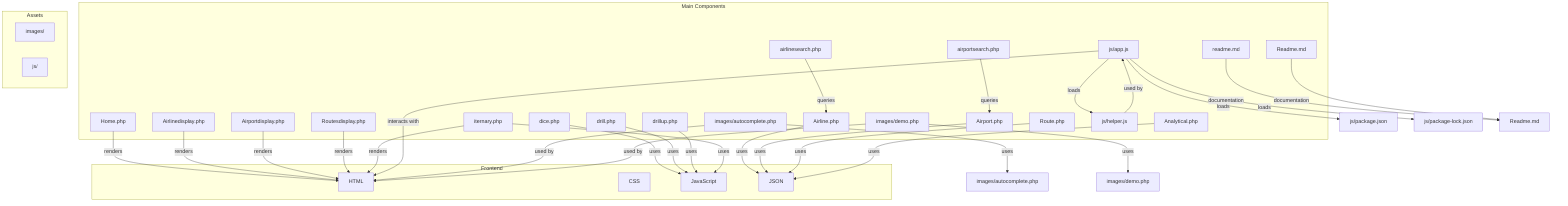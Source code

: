 graph TD
    subgraph "Main Components"
        AirlinePHP[Airline.php]
        AirlinedisplayPHP[Airlinedisplay.php]
        AirportPHP[Airport.php]
        AirportdisplayPHP[Airportdisplay.php]
        AnalyticalPHP[Analytical.php]
        HomePHP[Home.php]
        RoutePHP[Route.php]
        RoutesdisplayPHP[Routesdisplay.php]
        airlinesearchPHP[airlinesearch.php]
        airportsearchPHP[airportsearch.php]
        dicePHP[dice.php]
        drillPHP[drill.php]
        drillupPHP[drillup.php]
        iternaryPHP[iternary.php]
        imagesAutocompletePHP[images/autocomplete.php]
        imagesDemoPHP[images/demo.php]
        jsApp[js/app.js]
        jsHelper[js/helper.js]
        readmeMD[readme.md]
        readmeMD2[Readme.md]
    end

    subgraph "Frontend"
        HTML[HTML]
        CSS[CSS]
        JavaScript[JavaScript]
        JSON[JSON]
    end

    subgraph "Assets"
        Images[images/]
        Scripts[js/]
    end

    %% Relationships between PHP files and frontend components
    HomePHP -->|renders|HTML
    AirlinedisplayPHP -->|renders|HTML
    AirportdisplayPHP -->|renders|HTML
    RoutesdisplayPHP -->|renders|HTML
    iternaryPHP -->|renders|HTML
    jsApp -->|interacts with|HTML
    jsHelper -->|used by|jsApp
    imagesAutocompletePHP -->|used by|HTML
    imagesDemoPHP -->|used by|HTML

    %% Data flow and dependencies
    AirlinePHP -->|uses|JSON
    AirportPHP -->|uses|JSON
    RoutePHP -->|uses|JSON
    AnalyticalPHP -->|uses|JSON
    airlinesearchPHP -->|queries|AirlinePHP
    airportsearchPHP -->|queries|AirportPHP
    dicePHP -->|uses|JavaScript
    drillPHP -->|uses|JavaScript
    drillupPHP -->|uses|JavaScript
    iternaryPHP -->|uses|JavaScript

    %% Assets and scripts
    jsApp -->|loads|jsHelper
    jsApp -->|loads|js/package.json
    jsApp -->|loads|js/package-lock.json
    imagesAutocompletePHP -->|uses|images/autocomplete.php
    imagesDemoPHP -->|uses|images/demo.php

    %% External dependencies
    readmeMD -->|documentation|Readme.md
    readmeMD2 -->|documentation|Readme.md